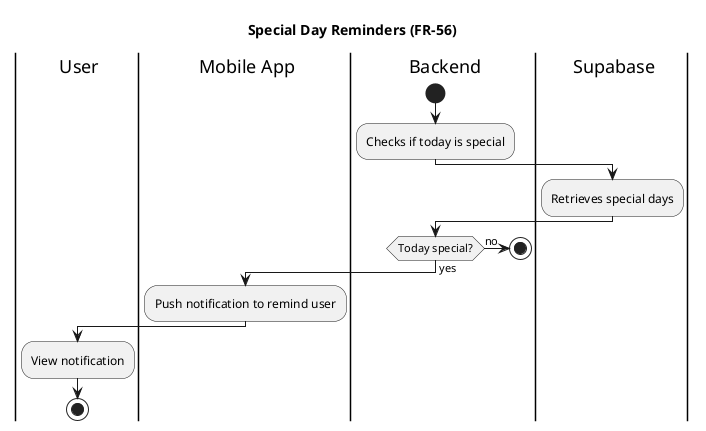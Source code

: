 @startuml
title Special Day Reminders (FR-56)

|user| User
|mobile| Mobile App
|backend| Backend
|db| Supabase

|backend|
start
:Checks if today is special;

|db|
:Retrieves special days;

|backend|
if (Today special?) is (yes) then
  |mobile|
  :Push notification to remind user;
else (no)
  |backend|
  stop
endif

|user|
:View notification;

stop
@enduml

